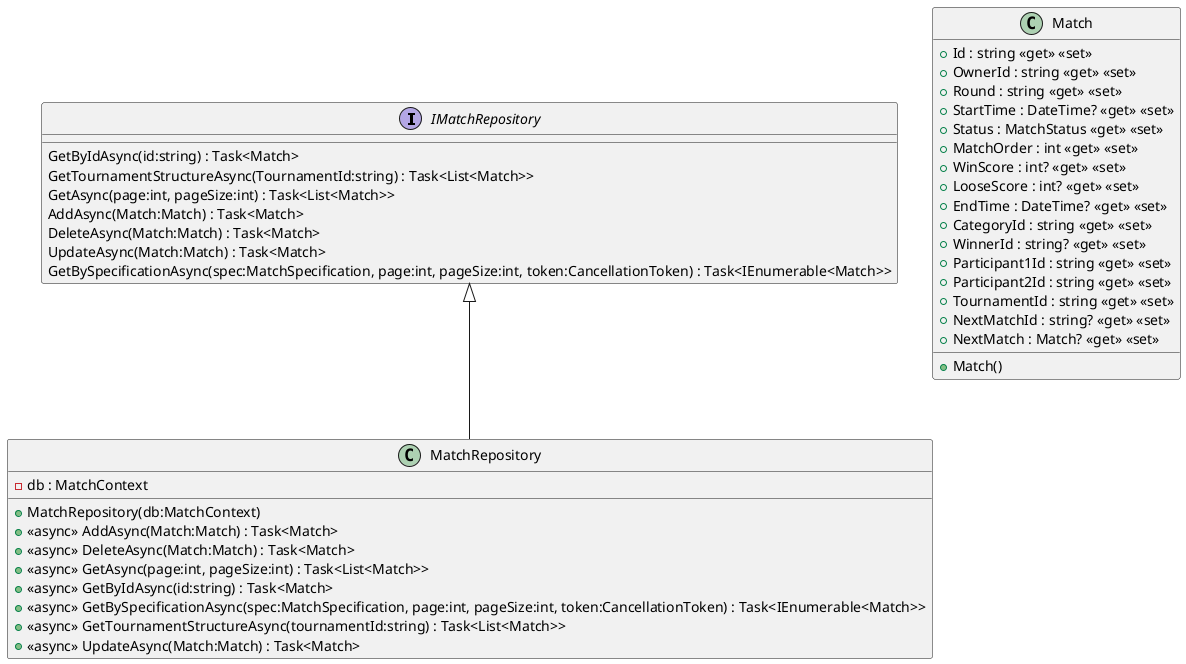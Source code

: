 @startuml
interface IMatchRepository {
    GetByIdAsync(id:string) : Task<Match>
    GetTournamentStructureAsync(TournamentId:string) : Task<List<Match>>
    GetAsync(page:int, pageSize:int) : Task<List<Match>>
    AddAsync(Match:Match) : Task<Match>
    DeleteAsync(Match:Match) : Task<Match>
    UpdateAsync(Match:Match) : Task<Match>
    GetBySpecificationAsync(spec:MatchSpecification, page:int, pageSize:int, token:CancellationToken) : Task<IEnumerable<Match>>
}
class MatchRepository {
    - db : MatchContext
    + MatchRepository(db:MatchContext)
    + <<async>> AddAsync(Match:Match) : Task<Match>
    + <<async>> DeleteAsync(Match:Match) : Task<Match>
    + <<async>> GetAsync(page:int, pageSize:int) : Task<List<Match>>
    + <<async>> GetByIdAsync(id:string) : Task<Match>
    + <<async>> GetBySpecificationAsync(spec:MatchSpecification, page:int, pageSize:int, token:CancellationToken) : Task<IEnumerable<Match>>
    + <<async>> GetTournamentStructureAsync(tournamentId:string) : Task<List<Match>>
    + <<async>> UpdateAsync(Match:Match) : Task<Match>
}
IMatchRepository <|-- MatchRepository
class Match {
    + Match()
    + Id : string <<get>> <<set>>
    + OwnerId : string <<get>> <<set>>
    + Round : string <<get>> <<set>>
    + StartTime : DateTime? <<get>> <<set>>
    + Status : MatchStatus <<get>> <<set>>
    + MatchOrder : int <<get>> <<set>>
    + WinScore : int? <<get>> <<set>>
    + LooseScore : int? <<get>> <<set>>
    + EndTime : DateTime? <<get>> <<set>>
    + CategoryId : string <<get>> <<set>>
    + WinnerId : string? <<get>> <<set>>
    + Participant1Id : string <<get>> <<set>>
    + Participant2Id : string <<get>> <<set>>
    + TournamentId : string <<get>> <<set>>
    + NextMatchId : string? <<get>> <<set>>
    + NextMatch : Match? <<get>> <<set>>
}
@enduml
